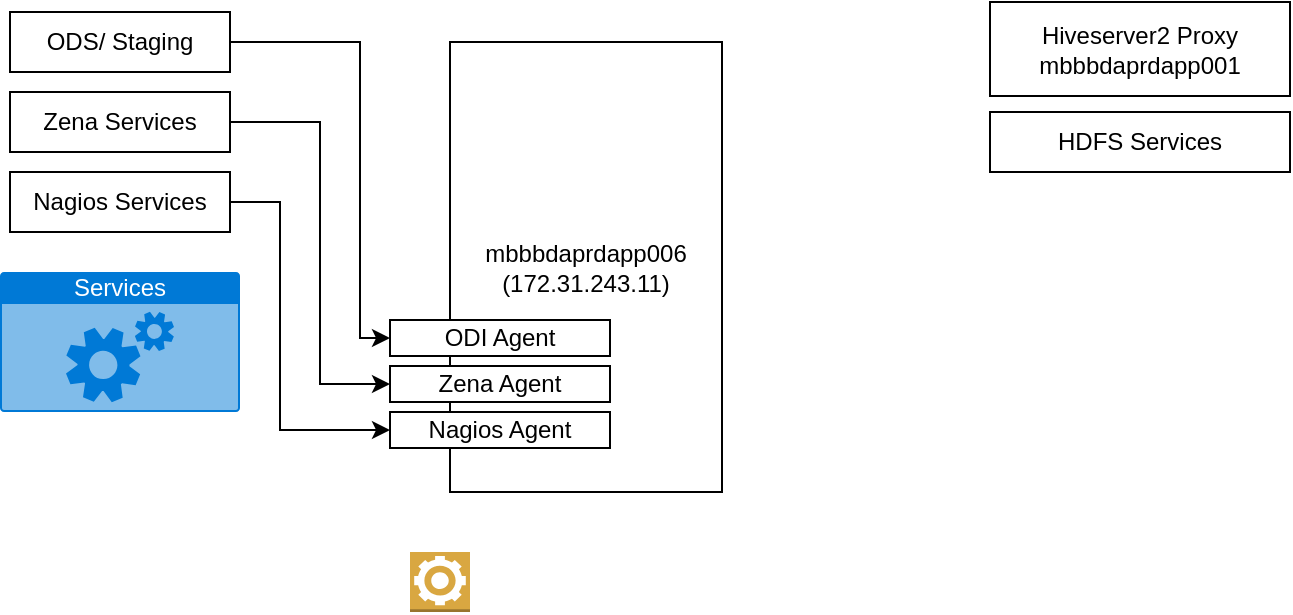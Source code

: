 <mxfile version="22.1.11" type="github">
  <diagram id="C5RBs43oDa-KdzZeNtuy" name="Page-1">
    <mxGraphModel dx="1262" dy="626" grid="1" gridSize="10" guides="1" tooltips="1" connect="1" arrows="1" fold="1" page="1" pageScale="1" pageWidth="827" pageHeight="583" math="0" shadow="0">
      <root>
        <mxCell id="WIyWlLk6GJQsqaUBKTNV-0" />
        <mxCell id="WIyWlLk6GJQsqaUBKTNV-1" parent="WIyWlLk6GJQsqaUBKTNV-0" />
        <mxCell id="ZHkyda2_ylCRjAt9gWxV-6" style="edgeStyle=orthogonalEdgeStyle;rounded=0;orthogonalLoop=1;jettySize=auto;html=1;entryX=0;entryY=0.5;entryDx=0;entryDy=0;" edge="1" parent="WIyWlLk6GJQsqaUBKTNV-1" source="ZHkyda2_ylCRjAt9gWxV-0" target="ZHkyda2_ylCRjAt9gWxV-3">
          <mxGeometry relative="1" as="geometry">
            <Array as="points">
              <mxPoint x="175" y="135" />
              <mxPoint x="175" y="266" />
            </Array>
          </mxGeometry>
        </mxCell>
        <mxCell id="ZHkyda2_ylCRjAt9gWxV-0" value="Zena Services" style="rounded=0;whiteSpace=wrap;html=1;" vertex="1" parent="WIyWlLk6GJQsqaUBKTNV-1">
          <mxGeometry x="20" y="120" width="110" height="30" as="geometry" />
        </mxCell>
        <mxCell id="ZHkyda2_ylCRjAt9gWxV-8" style="edgeStyle=orthogonalEdgeStyle;rounded=0;orthogonalLoop=1;jettySize=auto;html=1;entryX=0;entryY=0.5;entryDx=0;entryDy=0;" edge="1" parent="WIyWlLk6GJQsqaUBKTNV-1" source="ZHkyda2_ylCRjAt9gWxV-1" target="ZHkyda2_ylCRjAt9gWxV-4">
          <mxGeometry relative="1" as="geometry">
            <Array as="points">
              <mxPoint x="155" y="175" />
              <mxPoint x="155" y="289" />
            </Array>
          </mxGeometry>
        </mxCell>
        <mxCell id="ZHkyda2_ylCRjAt9gWxV-1" value="Nagios Services" style="rounded=0;whiteSpace=wrap;html=1;" vertex="1" parent="WIyWlLk6GJQsqaUBKTNV-1">
          <mxGeometry x="20" y="160" width="110" height="30" as="geometry" />
        </mxCell>
        <mxCell id="ZHkyda2_ylCRjAt9gWxV-2" value="mbbbdaprdapp006&lt;br&gt;(172.31.243.11)" style="rounded=0;whiteSpace=wrap;html=1;" vertex="1" parent="WIyWlLk6GJQsqaUBKTNV-1">
          <mxGeometry x="240" y="95" width="136" height="225" as="geometry" />
        </mxCell>
        <mxCell id="ZHkyda2_ylCRjAt9gWxV-3" value="Zena Agent" style="rounded=0;whiteSpace=wrap;html=1;" vertex="1" parent="WIyWlLk6GJQsqaUBKTNV-1">
          <mxGeometry x="210" y="257" width="110" height="18" as="geometry" />
        </mxCell>
        <mxCell id="ZHkyda2_ylCRjAt9gWxV-4" value="Nagios Agent" style="rounded=0;whiteSpace=wrap;html=1;" vertex="1" parent="WIyWlLk6GJQsqaUBKTNV-1">
          <mxGeometry x="210" y="280" width="110" height="18" as="geometry" />
        </mxCell>
        <mxCell id="ZHkyda2_ylCRjAt9gWxV-5" value="ODI Agent" style="rounded=0;whiteSpace=wrap;html=1;" vertex="1" parent="WIyWlLk6GJQsqaUBKTNV-1">
          <mxGeometry x="210" y="234" width="110" height="18" as="geometry" />
        </mxCell>
        <mxCell id="ZHkyda2_ylCRjAt9gWxV-10" style="edgeStyle=orthogonalEdgeStyle;rounded=0;orthogonalLoop=1;jettySize=auto;html=1;entryX=0;entryY=0.5;entryDx=0;entryDy=0;" edge="1" parent="WIyWlLk6GJQsqaUBKTNV-1" source="ZHkyda2_ylCRjAt9gWxV-9" target="ZHkyda2_ylCRjAt9gWxV-5">
          <mxGeometry relative="1" as="geometry">
            <Array as="points">
              <mxPoint x="195" y="95" />
              <mxPoint x="195" y="243" />
            </Array>
          </mxGeometry>
        </mxCell>
        <mxCell id="ZHkyda2_ylCRjAt9gWxV-9" value="ODS/ Staging" style="rounded=0;whiteSpace=wrap;html=1;" vertex="1" parent="WIyWlLk6GJQsqaUBKTNV-1">
          <mxGeometry x="20" y="80" width="110" height="30" as="geometry" />
        </mxCell>
        <mxCell id="ZHkyda2_ylCRjAt9gWxV-15" value="Hiveserver2 Proxy&lt;br&gt;mbbbdaprdapp001" style="rounded=0;whiteSpace=wrap;html=1;" vertex="1" parent="WIyWlLk6GJQsqaUBKTNV-1">
          <mxGeometry x="510" y="75" width="150" height="47" as="geometry" />
        </mxCell>
        <mxCell id="ZHkyda2_ylCRjAt9gWxV-21" value="HDFS Services" style="rounded=0;whiteSpace=wrap;html=1;" vertex="1" parent="WIyWlLk6GJQsqaUBKTNV-1">
          <mxGeometry x="510" y="130" width="150" height="30" as="geometry" />
        </mxCell>
        <mxCell id="ZHkyda2_ylCRjAt9gWxV-25" value="Services" style="html=1;whiteSpace=wrap;strokeColor=none;fillColor=#0079D6;labelPosition=center;verticalLabelPosition=middle;verticalAlign=top;align=center;fontSize=12;outlineConnect=0;spacingTop=-6;fontColor=#FFFFFF;sketch=0;shape=mxgraph.sitemap.services;" vertex="1" parent="WIyWlLk6GJQsqaUBKTNV-1">
          <mxGeometry x="15" y="210" width="120" height="70" as="geometry" />
        </mxCell>
        <mxCell id="ZHkyda2_ylCRjAt9gWxV-26" value="" style="outlineConnect=0;dashed=0;verticalLabelPosition=bottom;verticalAlign=top;align=center;html=1;shape=mxgraph.aws3.worker;fillColor=#D9A741;gradientColor=none;" vertex="1" parent="WIyWlLk6GJQsqaUBKTNV-1">
          <mxGeometry x="220" y="350" width="30" height="30" as="geometry" />
        </mxCell>
      </root>
    </mxGraphModel>
  </diagram>
</mxfile>
